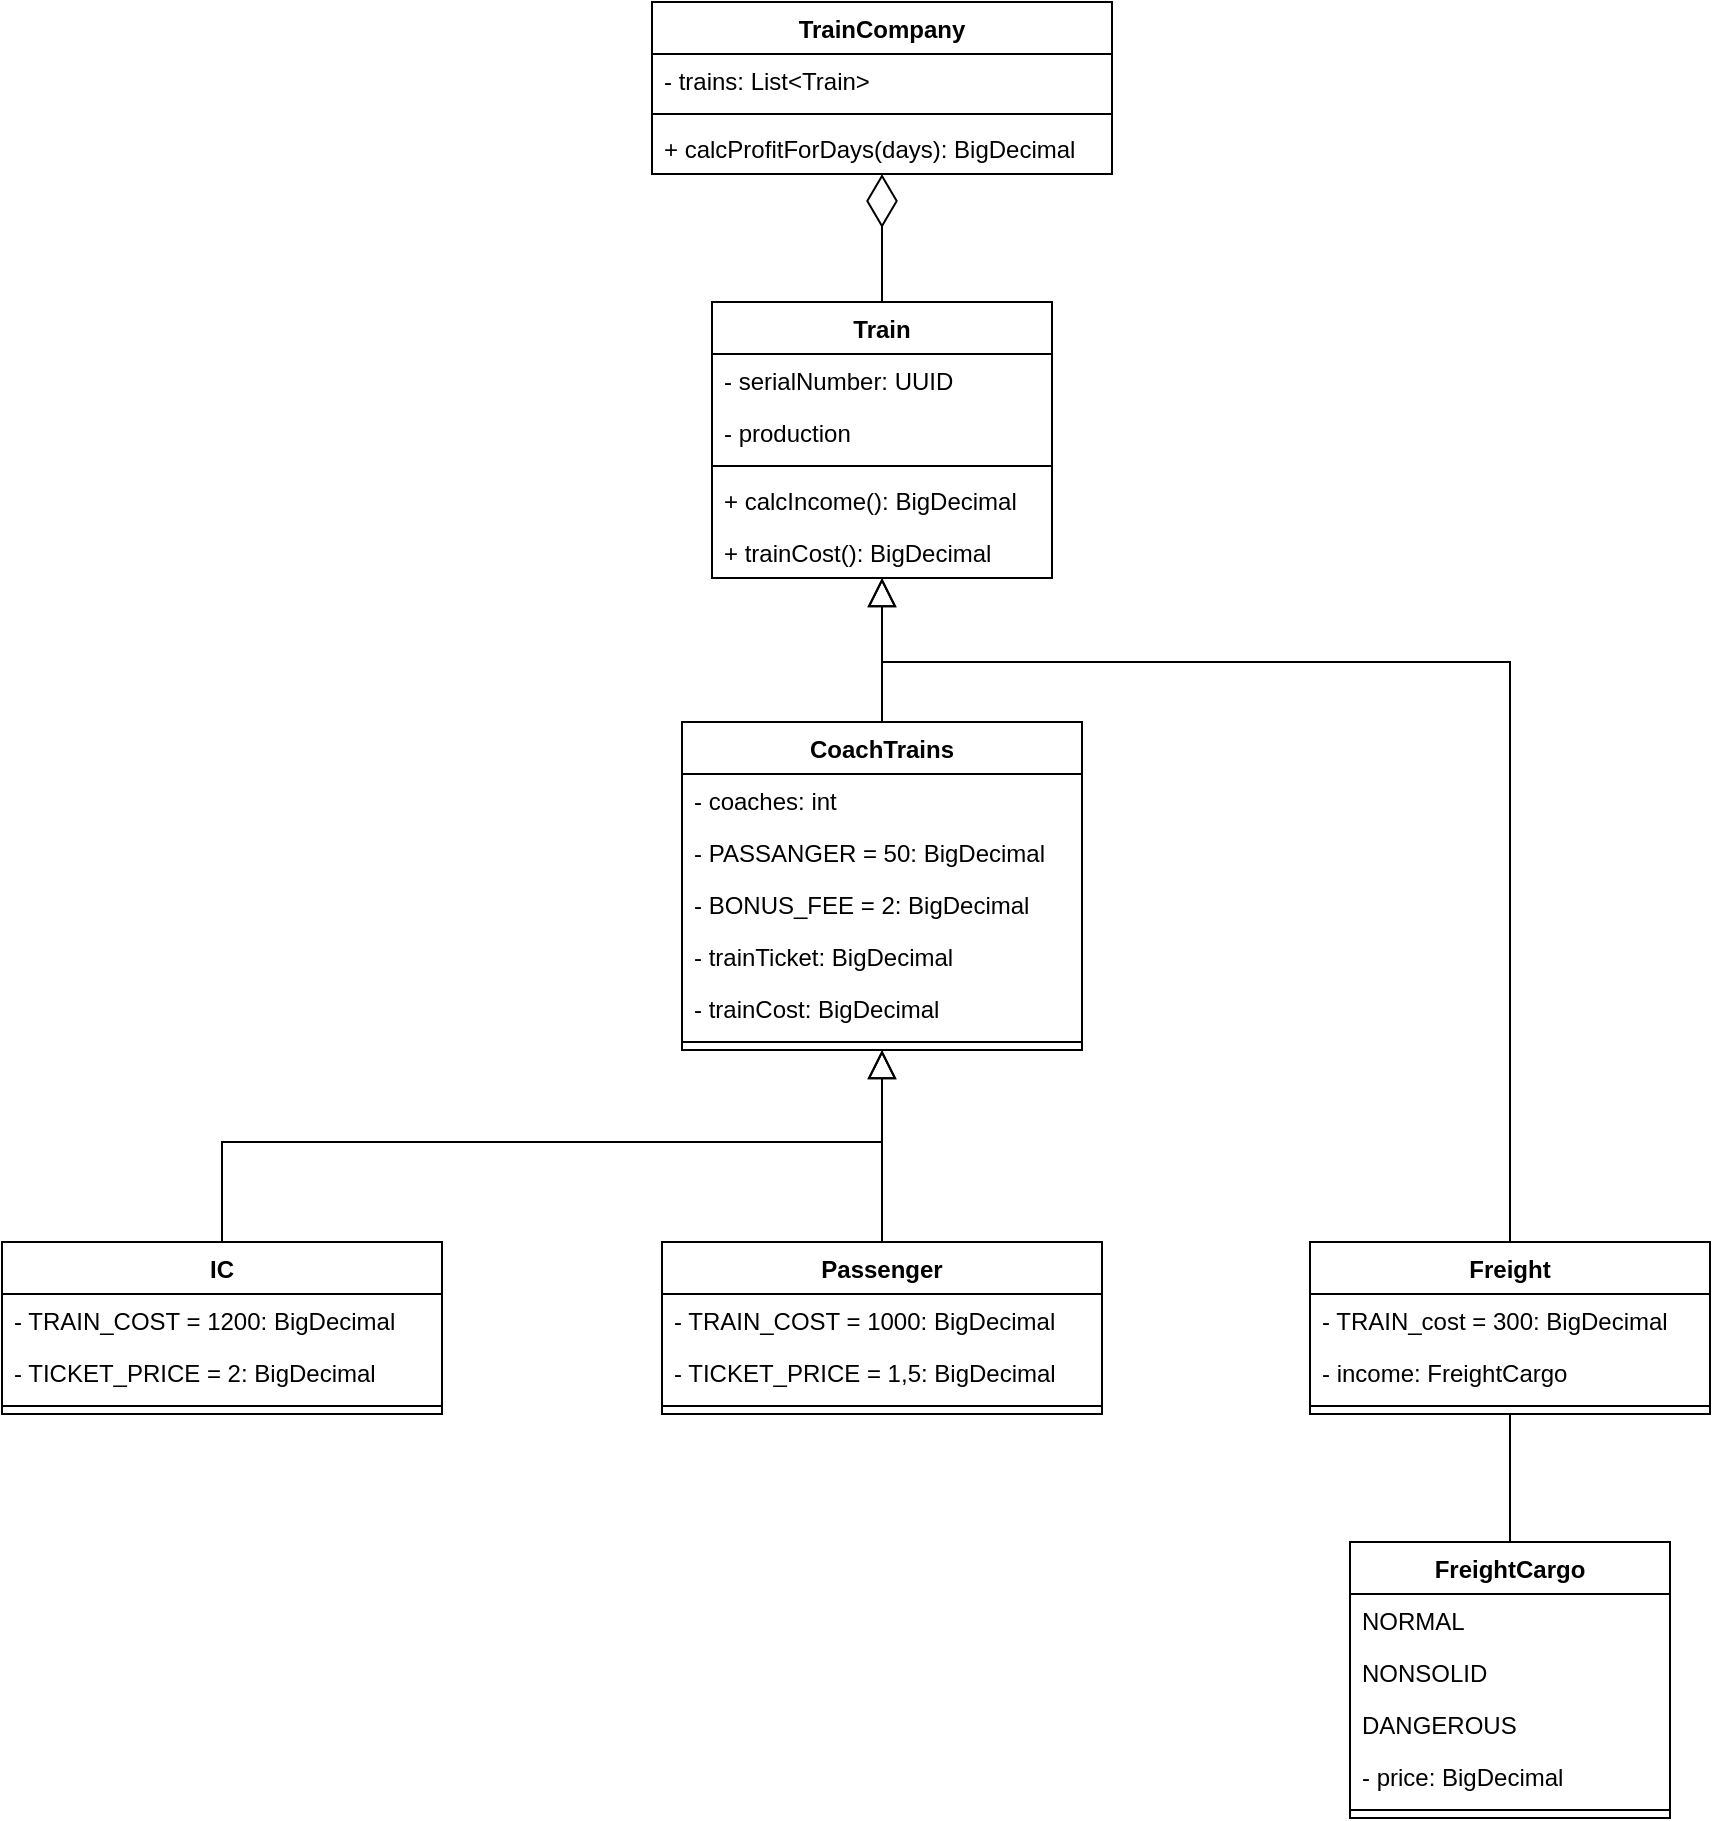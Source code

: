 <mxfile version="20.3.7" type="github">
  <diagram id="C5RBs43oDa-KdzZeNtuy" name="Page-1">
    <mxGraphModel dx="2052" dy="703" grid="1" gridSize="10" guides="1" tooltips="1" connect="1" arrows="1" fold="1" page="1" pageScale="1" pageWidth="827" pageHeight="1169" math="0" shadow="0">
      <root>
        <mxCell id="WIyWlLk6GJQsqaUBKTNV-0" />
        <mxCell id="WIyWlLk6GJQsqaUBKTNV-1" parent="WIyWlLk6GJQsqaUBKTNV-0" />
        <mxCell id="VdN4R0jURQV7gYjrq64G-0" value="Train" style="swimlane;fontStyle=1;childLayout=stackLayout;horizontal=1;startSize=26;horizontalStack=0;resizeParent=1;resizeParentMax=0;resizeLast=0;collapsible=1;marginBottom=0;" vertex="1" parent="WIyWlLk6GJQsqaUBKTNV-1">
          <mxGeometry x="-85" y="350" width="170" height="138" as="geometry" />
        </mxCell>
        <mxCell id="VdN4R0jURQV7gYjrq64G-1" value="- serialNumber: UUID" style="text;strokeColor=none;fillColor=none;align=left;verticalAlign=top;spacingLeft=4;spacingRight=4;overflow=hidden;rotatable=0;points=[[0,0.5],[1,0.5]];portConstraint=eastwest;" vertex="1" parent="VdN4R0jURQV7gYjrq64G-0">
          <mxGeometry y="26" width="170" height="26" as="geometry" />
        </mxCell>
        <mxCell id="VdN4R0jURQV7gYjrq64G-2" value="- production" style="text;strokeColor=none;fillColor=none;align=left;verticalAlign=top;spacingLeft=4;spacingRight=4;overflow=hidden;rotatable=0;points=[[0,0.5],[1,0.5]];portConstraint=eastwest;" vertex="1" parent="VdN4R0jURQV7gYjrq64G-0">
          <mxGeometry y="52" width="170" height="26" as="geometry" />
        </mxCell>
        <mxCell id="VdN4R0jURQV7gYjrq64G-3" value="" style="line;strokeWidth=1;fillColor=none;align=left;verticalAlign=middle;spacingTop=-1;spacingLeft=3;spacingRight=3;rotatable=0;labelPosition=right;points=[];portConstraint=eastwest;" vertex="1" parent="VdN4R0jURQV7gYjrq64G-0">
          <mxGeometry y="78" width="170" height="8" as="geometry" />
        </mxCell>
        <mxCell id="VdN4R0jURQV7gYjrq64G-4" value="+ calcIncome(): BigDecimal" style="text;strokeColor=none;fillColor=none;align=left;verticalAlign=top;spacingLeft=4;spacingRight=4;overflow=hidden;rotatable=0;points=[[0,0.5],[1,0.5]];portConstraint=eastwest;" vertex="1" parent="VdN4R0jURQV7gYjrq64G-0">
          <mxGeometry y="86" width="170" height="26" as="geometry" />
        </mxCell>
        <mxCell id="VdN4R0jURQV7gYjrq64G-5" value="+ trainCost(): BigDecimal" style="text;strokeColor=none;fillColor=none;align=left;verticalAlign=top;spacingLeft=4;spacingRight=4;overflow=hidden;rotatable=0;points=[[0,0.5],[1,0.5]];portConstraint=eastwest;" vertex="1" parent="VdN4R0jURQV7gYjrq64G-0">
          <mxGeometry y="112" width="170" height="26" as="geometry" />
        </mxCell>
        <mxCell id="VdN4R0jURQV7gYjrq64G-38" style="edgeStyle=orthogonalEdgeStyle;rounded=0;orthogonalLoop=1;jettySize=auto;html=1;endArrow=block;endFill=0;endSize=12;" edge="1" parent="WIyWlLk6GJQsqaUBKTNV-1" source="VdN4R0jURQV7gYjrq64G-6" target="VdN4R0jURQV7gYjrq64G-0">
          <mxGeometry relative="1" as="geometry" />
        </mxCell>
        <mxCell id="VdN4R0jURQV7gYjrq64G-6" value="CoachTrains" style="swimlane;fontStyle=1;childLayout=stackLayout;horizontal=1;startSize=26;horizontalStack=0;resizeParent=1;resizeParentMax=0;resizeLast=0;collapsible=1;marginBottom=0;" vertex="1" parent="WIyWlLk6GJQsqaUBKTNV-1">
          <mxGeometry x="-100" y="560" width="200" height="164" as="geometry" />
        </mxCell>
        <mxCell id="VdN4R0jURQV7gYjrq64G-7" value="- coaches: int" style="text;strokeColor=none;fillColor=none;align=left;verticalAlign=top;spacingLeft=4;spacingRight=4;overflow=hidden;rotatable=0;points=[[0,0.5],[1,0.5]];portConstraint=eastwest;" vertex="1" parent="VdN4R0jURQV7gYjrq64G-6">
          <mxGeometry y="26" width="200" height="26" as="geometry" />
        </mxCell>
        <mxCell id="VdN4R0jURQV7gYjrq64G-8" value="- PASSANGER = 50: BigDecimal" style="text;strokeColor=none;fillColor=none;align=left;verticalAlign=top;spacingLeft=4;spacingRight=4;overflow=hidden;rotatable=0;points=[[0,0.5],[1,0.5]];portConstraint=eastwest;" vertex="1" parent="VdN4R0jURQV7gYjrq64G-6">
          <mxGeometry y="52" width="200" height="26" as="geometry" />
        </mxCell>
        <mxCell id="VdN4R0jURQV7gYjrq64G-9" value="- BONUS_FEE = 2: BigDecimal" style="text;strokeColor=none;fillColor=none;align=left;verticalAlign=top;spacingLeft=4;spacingRight=4;overflow=hidden;rotatable=0;points=[[0,0.5],[1,0.5]];portConstraint=eastwest;" vertex="1" parent="VdN4R0jURQV7gYjrq64G-6">
          <mxGeometry y="78" width="200" height="26" as="geometry" />
        </mxCell>
        <mxCell id="VdN4R0jURQV7gYjrq64G-10" value="- trainTicket: BigDecimal" style="text;strokeColor=none;fillColor=none;align=left;verticalAlign=top;spacingLeft=4;spacingRight=4;overflow=hidden;rotatable=0;points=[[0,0.5],[1,0.5]];portConstraint=eastwest;" vertex="1" parent="VdN4R0jURQV7gYjrq64G-6">
          <mxGeometry y="104" width="200" height="26" as="geometry" />
        </mxCell>
        <mxCell id="VdN4R0jURQV7gYjrq64G-11" value="- trainCost: BigDecimal" style="text;strokeColor=none;fillColor=none;align=left;verticalAlign=top;spacingLeft=4;spacingRight=4;overflow=hidden;rotatable=0;points=[[0,0.5],[1,0.5]];portConstraint=eastwest;" vertex="1" parent="VdN4R0jURQV7gYjrq64G-6">
          <mxGeometry y="130" width="200" height="26" as="geometry" />
        </mxCell>
        <mxCell id="VdN4R0jURQV7gYjrq64G-12" value="" style="line;strokeWidth=1;fillColor=none;align=left;verticalAlign=middle;spacingTop=-1;spacingLeft=3;spacingRight=3;rotatable=0;labelPosition=right;points=[];portConstraint=eastwest;" vertex="1" parent="VdN4R0jURQV7gYjrq64G-6">
          <mxGeometry y="156" width="200" height="8" as="geometry" />
        </mxCell>
        <mxCell id="VdN4R0jURQV7gYjrq64G-36" style="edgeStyle=orthogonalEdgeStyle;rounded=0;orthogonalLoop=1;jettySize=auto;html=1;endArrow=block;endFill=0;endSize=12;" edge="1" parent="WIyWlLk6GJQsqaUBKTNV-1" source="VdN4R0jURQV7gYjrq64G-13" target="VdN4R0jURQV7gYjrq64G-6">
          <mxGeometry relative="1" as="geometry">
            <Array as="points">
              <mxPoint x="-330" y="770" />
              <mxPoint y="770" />
            </Array>
          </mxGeometry>
        </mxCell>
        <mxCell id="VdN4R0jURQV7gYjrq64G-13" value="IC" style="swimlane;fontStyle=1;childLayout=stackLayout;horizontal=1;startSize=26;horizontalStack=0;resizeParent=1;resizeParentMax=0;resizeLast=0;collapsible=1;marginBottom=0;" vertex="1" parent="WIyWlLk6GJQsqaUBKTNV-1">
          <mxGeometry x="-440" y="820" width="220" height="86" as="geometry" />
        </mxCell>
        <mxCell id="VdN4R0jURQV7gYjrq64G-14" value="- TRAIN_COST = 1200: BigDecimal" style="text;strokeColor=none;fillColor=none;align=left;verticalAlign=top;spacingLeft=4;spacingRight=4;overflow=hidden;rotatable=0;points=[[0,0.5],[1,0.5]];portConstraint=eastwest;" vertex="1" parent="VdN4R0jURQV7gYjrq64G-13">
          <mxGeometry y="26" width="220" height="26" as="geometry" />
        </mxCell>
        <mxCell id="VdN4R0jURQV7gYjrq64G-15" value="- TICKET_PRICE = 2: BigDecimal" style="text;strokeColor=none;fillColor=none;align=left;verticalAlign=top;spacingLeft=4;spacingRight=4;overflow=hidden;rotatable=0;points=[[0,0.5],[1,0.5]];portConstraint=eastwest;" vertex="1" parent="VdN4R0jURQV7gYjrq64G-13">
          <mxGeometry y="52" width="220" height="26" as="geometry" />
        </mxCell>
        <mxCell id="VdN4R0jURQV7gYjrq64G-16" value="" style="line;strokeWidth=1;fillColor=none;align=left;verticalAlign=middle;spacingTop=-1;spacingLeft=3;spacingRight=3;rotatable=0;labelPosition=right;points=[];portConstraint=eastwest;" vertex="1" parent="VdN4R0jURQV7gYjrq64G-13">
          <mxGeometry y="78" width="220" height="8" as="geometry" />
        </mxCell>
        <mxCell id="VdN4R0jURQV7gYjrq64G-37" style="edgeStyle=orthogonalEdgeStyle;rounded=0;orthogonalLoop=1;jettySize=auto;html=1;endArrow=block;endFill=0;endSize=12;" edge="1" parent="WIyWlLk6GJQsqaUBKTNV-1" source="VdN4R0jURQV7gYjrq64G-17" target="VdN4R0jURQV7gYjrq64G-6">
          <mxGeometry relative="1" as="geometry" />
        </mxCell>
        <mxCell id="VdN4R0jURQV7gYjrq64G-17" value="Passenger" style="swimlane;fontStyle=1;childLayout=stackLayout;horizontal=1;startSize=26;horizontalStack=0;resizeParent=1;resizeParentMax=0;resizeLast=0;collapsible=1;marginBottom=0;" vertex="1" parent="WIyWlLk6GJQsqaUBKTNV-1">
          <mxGeometry x="-110" y="820" width="220" height="86" as="geometry" />
        </mxCell>
        <mxCell id="VdN4R0jURQV7gYjrq64G-18" value="- TRAIN_COST = 1000: BigDecimal" style="text;strokeColor=none;fillColor=none;align=left;verticalAlign=top;spacingLeft=4;spacingRight=4;overflow=hidden;rotatable=0;points=[[0,0.5],[1,0.5]];portConstraint=eastwest;" vertex="1" parent="VdN4R0jURQV7gYjrq64G-17">
          <mxGeometry y="26" width="220" height="26" as="geometry" />
        </mxCell>
        <mxCell id="VdN4R0jURQV7gYjrq64G-19" value="- TICKET_PRICE = 1,5: BigDecimal" style="text;strokeColor=none;fillColor=none;align=left;verticalAlign=top;spacingLeft=4;spacingRight=4;overflow=hidden;rotatable=0;points=[[0,0.5],[1,0.5]];portConstraint=eastwest;" vertex="1" parent="VdN4R0jURQV7gYjrq64G-17">
          <mxGeometry y="52" width="220" height="26" as="geometry" />
        </mxCell>
        <mxCell id="VdN4R0jURQV7gYjrq64G-20" value="" style="line;strokeWidth=1;fillColor=none;align=left;verticalAlign=middle;spacingTop=-1;spacingLeft=3;spacingRight=3;rotatable=0;labelPosition=right;points=[];portConstraint=eastwest;" vertex="1" parent="VdN4R0jURQV7gYjrq64G-17">
          <mxGeometry y="78" width="220" height="8" as="geometry" />
        </mxCell>
        <mxCell id="VdN4R0jURQV7gYjrq64G-39" style="edgeStyle=orthogonalEdgeStyle;rounded=0;orthogonalLoop=1;jettySize=auto;html=1;endArrow=block;endFill=0;endSize=12;" edge="1" parent="WIyWlLk6GJQsqaUBKTNV-1" source="VdN4R0jURQV7gYjrq64G-21" target="VdN4R0jURQV7gYjrq64G-0">
          <mxGeometry relative="1" as="geometry">
            <Array as="points">
              <mxPoint x="314" y="530" />
              <mxPoint y="530" />
            </Array>
          </mxGeometry>
        </mxCell>
        <mxCell id="VdN4R0jURQV7gYjrq64G-21" value="Freight" style="swimlane;fontStyle=1;childLayout=stackLayout;horizontal=1;startSize=26;horizontalStack=0;resizeParent=1;resizeParentMax=0;resizeLast=0;collapsible=1;marginBottom=0;" vertex="1" parent="WIyWlLk6GJQsqaUBKTNV-1">
          <mxGeometry x="214" y="820" width="200" height="86" as="geometry" />
        </mxCell>
        <mxCell id="VdN4R0jURQV7gYjrq64G-22" value="- TRAIN_cost = 300: BigDecimal" style="text;strokeColor=none;fillColor=none;align=left;verticalAlign=top;spacingLeft=4;spacingRight=4;overflow=hidden;rotatable=0;points=[[0,0.5],[1,0.5]];portConstraint=eastwest;" vertex="1" parent="VdN4R0jURQV7gYjrq64G-21">
          <mxGeometry y="26" width="200" height="26" as="geometry" />
        </mxCell>
        <mxCell id="VdN4R0jURQV7gYjrq64G-23" value="- income: FreightCargo" style="text;strokeColor=none;fillColor=none;align=left;verticalAlign=top;spacingLeft=4;spacingRight=4;overflow=hidden;rotatable=0;points=[[0,0.5],[1,0.5]];portConstraint=eastwest;" vertex="1" parent="VdN4R0jURQV7gYjrq64G-21">
          <mxGeometry y="52" width="200" height="26" as="geometry" />
        </mxCell>
        <mxCell id="VdN4R0jURQV7gYjrq64G-24" value="" style="line;strokeWidth=1;fillColor=none;align=left;verticalAlign=middle;spacingTop=-1;spacingLeft=3;spacingRight=3;rotatable=0;labelPosition=right;points=[];portConstraint=eastwest;" vertex="1" parent="VdN4R0jURQV7gYjrq64G-21">
          <mxGeometry y="78" width="200" height="8" as="geometry" />
        </mxCell>
        <mxCell id="VdN4R0jURQV7gYjrq64G-35" style="edgeStyle=orthogonalEdgeStyle;rounded=0;orthogonalLoop=1;jettySize=auto;html=1;endArrow=none;endFill=0;" edge="1" parent="WIyWlLk6GJQsqaUBKTNV-1" source="VdN4R0jURQV7gYjrq64G-25" target="VdN4R0jURQV7gYjrq64G-21">
          <mxGeometry relative="1" as="geometry" />
        </mxCell>
        <mxCell id="VdN4R0jURQV7gYjrq64G-25" value="FreightCargo" style="swimlane;fontStyle=1;childLayout=stackLayout;horizontal=1;startSize=26;horizontalStack=0;resizeParent=1;resizeParentMax=0;resizeLast=0;collapsible=1;marginBottom=0;" vertex="1" parent="WIyWlLk6GJQsqaUBKTNV-1">
          <mxGeometry x="234" y="970" width="160" height="138" as="geometry" />
        </mxCell>
        <mxCell id="VdN4R0jURQV7gYjrq64G-26" value="NORMAL" style="text;strokeColor=none;fillColor=none;align=left;verticalAlign=top;spacingLeft=4;spacingRight=4;overflow=hidden;rotatable=0;points=[[0,0.5],[1,0.5]];portConstraint=eastwest;" vertex="1" parent="VdN4R0jURQV7gYjrq64G-25">
          <mxGeometry y="26" width="160" height="26" as="geometry" />
        </mxCell>
        <mxCell id="VdN4R0jURQV7gYjrq64G-27" value="NONSOLID" style="text;strokeColor=none;fillColor=none;align=left;verticalAlign=top;spacingLeft=4;spacingRight=4;overflow=hidden;rotatable=0;points=[[0,0.5],[1,0.5]];portConstraint=eastwest;" vertex="1" parent="VdN4R0jURQV7gYjrq64G-25">
          <mxGeometry y="52" width="160" height="26" as="geometry" />
        </mxCell>
        <mxCell id="VdN4R0jURQV7gYjrq64G-28" value="DANGEROUS" style="text;strokeColor=none;fillColor=none;align=left;verticalAlign=top;spacingLeft=4;spacingRight=4;overflow=hidden;rotatable=0;points=[[0,0.5],[1,0.5]];portConstraint=eastwest;" vertex="1" parent="VdN4R0jURQV7gYjrq64G-25">
          <mxGeometry y="78" width="160" height="26" as="geometry" />
        </mxCell>
        <mxCell id="VdN4R0jURQV7gYjrq64G-29" value="- price: BigDecimal" style="text;strokeColor=none;fillColor=none;align=left;verticalAlign=top;spacingLeft=4;spacingRight=4;overflow=hidden;rotatable=0;points=[[0,0.5],[1,0.5]];portConstraint=eastwest;" vertex="1" parent="VdN4R0jURQV7gYjrq64G-25">
          <mxGeometry y="104" width="160" height="26" as="geometry" />
        </mxCell>
        <mxCell id="VdN4R0jURQV7gYjrq64G-30" value="" style="line;strokeWidth=1;fillColor=none;align=left;verticalAlign=middle;spacingTop=-1;spacingLeft=3;spacingRight=3;rotatable=0;labelPosition=right;points=[];portConstraint=eastwest;" vertex="1" parent="VdN4R0jURQV7gYjrq64G-25">
          <mxGeometry y="130" width="160" height="8" as="geometry" />
        </mxCell>
        <mxCell id="VdN4R0jURQV7gYjrq64G-31" value="TrainCompany" style="swimlane;fontStyle=1;childLayout=stackLayout;horizontal=1;startSize=26;horizontalStack=0;resizeParent=1;resizeParentMax=0;resizeLast=0;collapsible=1;marginBottom=0;" vertex="1" parent="WIyWlLk6GJQsqaUBKTNV-1">
          <mxGeometry x="-115" y="200" width="230" height="86" as="geometry" />
        </mxCell>
        <mxCell id="VdN4R0jURQV7gYjrq64G-32" value="- trains: List&lt;Train&gt;" style="text;strokeColor=none;fillColor=none;align=left;verticalAlign=top;spacingLeft=4;spacingRight=4;overflow=hidden;rotatable=0;points=[[0,0.5],[1,0.5]];portConstraint=eastwest;" vertex="1" parent="VdN4R0jURQV7gYjrq64G-31">
          <mxGeometry y="26" width="230" height="26" as="geometry" />
        </mxCell>
        <mxCell id="VdN4R0jURQV7gYjrq64G-33" value="" style="line;strokeWidth=1;fillColor=none;align=left;verticalAlign=middle;spacingTop=-1;spacingLeft=3;spacingRight=3;rotatable=0;labelPosition=right;points=[];portConstraint=eastwest;" vertex="1" parent="VdN4R0jURQV7gYjrq64G-31">
          <mxGeometry y="52" width="230" height="8" as="geometry" />
        </mxCell>
        <mxCell id="VdN4R0jURQV7gYjrq64G-34" value="+ calcProfitForDays(days): BigDecimal" style="text;strokeColor=none;fillColor=none;align=left;verticalAlign=top;spacingLeft=4;spacingRight=4;overflow=hidden;rotatable=0;points=[[0,0.5],[1,0.5]];portConstraint=eastwest;" vertex="1" parent="VdN4R0jURQV7gYjrq64G-31">
          <mxGeometry y="60" width="230" height="26" as="geometry" />
        </mxCell>
        <mxCell id="VdN4R0jURQV7gYjrq64G-40" value="" style="endArrow=diamondThin;endFill=0;endSize=24;html=1;rounded=0;" edge="1" parent="WIyWlLk6GJQsqaUBKTNV-1" source="VdN4R0jURQV7gYjrq64G-0" target="VdN4R0jURQV7gYjrq64G-31">
          <mxGeometry width="160" relative="1" as="geometry">
            <mxPoint x="-370" y="330" as="sourcePoint" />
            <mxPoint x="-210" y="330" as="targetPoint" />
          </mxGeometry>
        </mxCell>
      </root>
    </mxGraphModel>
  </diagram>
</mxfile>
